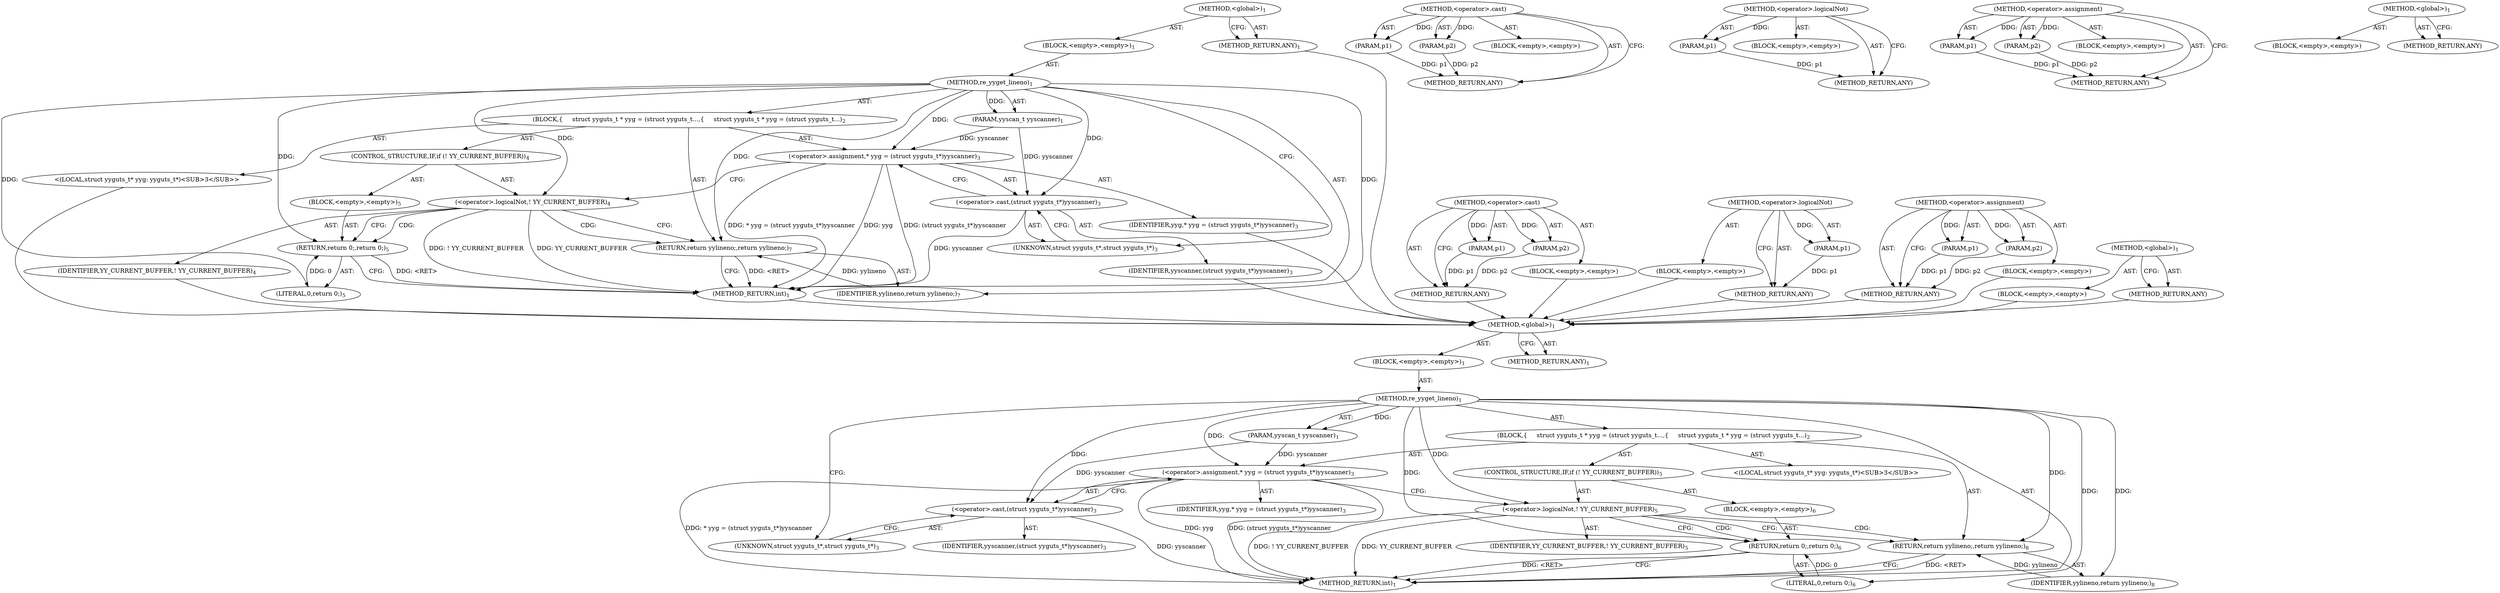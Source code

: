 digraph "&lt;global&gt;" {
vulnerable_6 [label=<(METHOD,&lt;global&gt;)<SUB>1</SUB>>];
vulnerable_7 [label=<(BLOCK,&lt;empty&gt;,&lt;empty&gt;)<SUB>1</SUB>>];
vulnerable_8 [label=<(METHOD,re_yyget_lineno)<SUB>1</SUB>>];
vulnerable_9 [label=<(PARAM,yyscan_t yyscanner)<SUB>1</SUB>>];
vulnerable_10 [label=<(BLOCK,{
     struct yyguts_t * yyg = (struct yyguts_t...,{
     struct yyguts_t * yyg = (struct yyguts_t...)<SUB>2</SUB>>];
vulnerable_11 [label="<(LOCAL,struct yyguts_t* yyg: yyguts_t*)<SUB>3</SUB>>"];
vulnerable_12 [label=<(&lt;operator&gt;.assignment,* yyg = (struct yyguts_t*)yyscanner)<SUB>3</SUB>>];
vulnerable_13 [label=<(IDENTIFIER,yyg,* yyg = (struct yyguts_t*)yyscanner)<SUB>3</SUB>>];
vulnerable_14 [label=<(&lt;operator&gt;.cast,(struct yyguts_t*)yyscanner)<SUB>3</SUB>>];
vulnerable_15 [label=<(UNKNOWN,struct yyguts_t*,struct yyguts_t*)<SUB>3</SUB>>];
vulnerable_16 [label=<(IDENTIFIER,yyscanner,(struct yyguts_t*)yyscanner)<SUB>3</SUB>>];
vulnerable_17 [label=<(CONTROL_STRUCTURE,IF,if (! YY_CURRENT_BUFFER))<SUB>4</SUB>>];
vulnerable_18 [label=<(&lt;operator&gt;.logicalNot,! YY_CURRENT_BUFFER)<SUB>4</SUB>>];
vulnerable_19 [label=<(IDENTIFIER,YY_CURRENT_BUFFER,! YY_CURRENT_BUFFER)<SUB>4</SUB>>];
vulnerable_20 [label=<(BLOCK,&lt;empty&gt;,&lt;empty&gt;)<SUB>5</SUB>>];
vulnerable_21 [label=<(RETURN,return 0;,return 0;)<SUB>5</SUB>>];
vulnerable_22 [label=<(LITERAL,0,return 0;)<SUB>5</SUB>>];
vulnerable_23 [label=<(RETURN,return yylineno;,return yylineno;)<SUB>7</SUB>>];
vulnerable_24 [label=<(IDENTIFIER,yylineno,return yylineno;)<SUB>7</SUB>>];
vulnerable_25 [label=<(METHOD_RETURN,int)<SUB>1</SUB>>];
vulnerable_27 [label=<(METHOD_RETURN,ANY)<SUB>1</SUB>>];
vulnerable_51 [label=<(METHOD,&lt;operator&gt;.cast)>];
vulnerable_52 [label=<(PARAM,p1)>];
vulnerable_53 [label=<(PARAM,p2)>];
vulnerable_54 [label=<(BLOCK,&lt;empty&gt;,&lt;empty&gt;)>];
vulnerable_55 [label=<(METHOD_RETURN,ANY)>];
vulnerable_56 [label=<(METHOD,&lt;operator&gt;.logicalNot)>];
vulnerable_57 [label=<(PARAM,p1)>];
vulnerable_58 [label=<(BLOCK,&lt;empty&gt;,&lt;empty&gt;)>];
vulnerable_59 [label=<(METHOD_RETURN,ANY)>];
vulnerable_46 [label=<(METHOD,&lt;operator&gt;.assignment)>];
vulnerable_47 [label=<(PARAM,p1)>];
vulnerable_48 [label=<(PARAM,p2)>];
vulnerable_49 [label=<(BLOCK,&lt;empty&gt;,&lt;empty&gt;)>];
vulnerable_50 [label=<(METHOD_RETURN,ANY)>];
vulnerable_40 [label=<(METHOD,&lt;global&gt;)<SUB>1</SUB>>];
vulnerable_41 [label=<(BLOCK,&lt;empty&gt;,&lt;empty&gt;)>];
vulnerable_42 [label=<(METHOD_RETURN,ANY)>];
fixed_6 [label=<(METHOD,&lt;global&gt;)<SUB>1</SUB>>];
fixed_7 [label=<(BLOCK,&lt;empty&gt;,&lt;empty&gt;)<SUB>1</SUB>>];
fixed_8 [label=<(METHOD,re_yyget_lineno)<SUB>1</SUB>>];
fixed_9 [label=<(PARAM,yyscan_t yyscanner)<SUB>1</SUB>>];
fixed_10 [label=<(BLOCK,{
     struct yyguts_t * yyg = (struct yyguts_t...,{
     struct yyguts_t * yyg = (struct yyguts_t...)<SUB>2</SUB>>];
fixed_11 [label="<(LOCAL,struct yyguts_t* yyg: yyguts_t*)<SUB>3</SUB>>"];
fixed_12 [label=<(&lt;operator&gt;.assignment,* yyg = (struct yyguts_t*)yyscanner)<SUB>3</SUB>>];
fixed_13 [label=<(IDENTIFIER,yyg,* yyg = (struct yyguts_t*)yyscanner)<SUB>3</SUB>>];
fixed_14 [label=<(&lt;operator&gt;.cast,(struct yyguts_t*)yyscanner)<SUB>3</SUB>>];
fixed_15 [label=<(UNKNOWN,struct yyguts_t*,struct yyguts_t*)<SUB>3</SUB>>];
fixed_16 [label=<(IDENTIFIER,yyscanner,(struct yyguts_t*)yyscanner)<SUB>3</SUB>>];
fixed_17 [label=<(CONTROL_STRUCTURE,IF,if (! YY_CURRENT_BUFFER))<SUB>5</SUB>>];
fixed_18 [label=<(&lt;operator&gt;.logicalNot,! YY_CURRENT_BUFFER)<SUB>5</SUB>>];
fixed_19 [label=<(IDENTIFIER,YY_CURRENT_BUFFER,! YY_CURRENT_BUFFER)<SUB>5</SUB>>];
fixed_20 [label=<(BLOCK,&lt;empty&gt;,&lt;empty&gt;)<SUB>6</SUB>>];
fixed_21 [label=<(RETURN,return 0;,return 0;)<SUB>6</SUB>>];
fixed_22 [label=<(LITERAL,0,return 0;)<SUB>6</SUB>>];
fixed_23 [label=<(RETURN,return yylineno;,return yylineno;)<SUB>8</SUB>>];
fixed_24 [label=<(IDENTIFIER,yylineno,return yylineno;)<SUB>8</SUB>>];
fixed_25 [label=<(METHOD_RETURN,int)<SUB>1</SUB>>];
fixed_27 [label=<(METHOD_RETURN,ANY)<SUB>1</SUB>>];
fixed_51 [label=<(METHOD,&lt;operator&gt;.cast)>];
fixed_52 [label=<(PARAM,p1)>];
fixed_53 [label=<(PARAM,p2)>];
fixed_54 [label=<(BLOCK,&lt;empty&gt;,&lt;empty&gt;)>];
fixed_55 [label=<(METHOD_RETURN,ANY)>];
fixed_56 [label=<(METHOD,&lt;operator&gt;.logicalNot)>];
fixed_57 [label=<(PARAM,p1)>];
fixed_58 [label=<(BLOCK,&lt;empty&gt;,&lt;empty&gt;)>];
fixed_59 [label=<(METHOD_RETURN,ANY)>];
fixed_46 [label=<(METHOD,&lt;operator&gt;.assignment)>];
fixed_47 [label=<(PARAM,p1)>];
fixed_48 [label=<(PARAM,p2)>];
fixed_49 [label=<(BLOCK,&lt;empty&gt;,&lt;empty&gt;)>];
fixed_50 [label=<(METHOD_RETURN,ANY)>];
fixed_40 [label=<(METHOD,&lt;global&gt;)<SUB>1</SUB>>];
fixed_41 [label=<(BLOCK,&lt;empty&gt;,&lt;empty&gt;)>];
fixed_42 [label=<(METHOD_RETURN,ANY)>];
vulnerable_6 -> vulnerable_7  [key=0, label="AST: "];
vulnerable_6 -> vulnerable_27  [key=0, label="AST: "];
vulnerable_6 -> vulnerable_27  [key=1, label="CFG: "];
vulnerable_7 -> vulnerable_8  [key=0, label="AST: "];
vulnerable_8 -> vulnerable_9  [key=0, label="AST: "];
vulnerable_8 -> vulnerable_9  [key=1, label="DDG: "];
vulnerable_8 -> vulnerable_10  [key=0, label="AST: "];
vulnerable_8 -> vulnerable_25  [key=0, label="AST: "];
vulnerable_8 -> vulnerable_15  [key=0, label="CFG: "];
vulnerable_8 -> vulnerable_12  [key=0, label="DDG: "];
vulnerable_8 -> vulnerable_23  [key=0, label="DDG: "];
vulnerable_8 -> vulnerable_24  [key=0, label="DDG: "];
vulnerable_8 -> vulnerable_14  [key=0, label="DDG: "];
vulnerable_8 -> vulnerable_18  [key=0, label="DDG: "];
vulnerable_8 -> vulnerable_21  [key=0, label="DDG: "];
vulnerable_8 -> vulnerable_22  [key=0, label="DDG: "];
vulnerable_9 -> vulnerable_12  [key=0, label="DDG: yyscanner"];
vulnerable_9 -> vulnerable_14  [key=0, label="DDG: yyscanner"];
vulnerable_10 -> vulnerable_11  [key=0, label="AST: "];
vulnerable_10 -> vulnerable_12  [key=0, label="AST: "];
vulnerable_10 -> vulnerable_17  [key=0, label="AST: "];
vulnerable_10 -> vulnerable_23  [key=0, label="AST: "];
vulnerable_11 -> fixed_6  [key=0];
vulnerable_12 -> vulnerable_13  [key=0, label="AST: "];
vulnerable_12 -> vulnerable_14  [key=0, label="AST: "];
vulnerable_12 -> vulnerable_18  [key=0, label="CFG: "];
vulnerable_12 -> vulnerable_25  [key=0, label="DDG: yyg"];
vulnerable_12 -> vulnerable_25  [key=1, label="DDG: (struct yyguts_t*)yyscanner"];
vulnerable_12 -> vulnerable_25  [key=2, label="DDG: * yyg = (struct yyguts_t*)yyscanner"];
vulnerable_13 -> fixed_6  [key=0];
vulnerable_14 -> vulnerable_15  [key=0, label="AST: "];
vulnerable_14 -> vulnerable_16  [key=0, label="AST: "];
vulnerable_14 -> vulnerable_12  [key=0, label="CFG: "];
vulnerable_14 -> vulnerable_25  [key=0, label="DDG: yyscanner"];
vulnerable_15 -> vulnerable_14  [key=0, label="CFG: "];
vulnerable_16 -> fixed_6  [key=0];
vulnerable_17 -> vulnerable_18  [key=0, label="AST: "];
vulnerable_17 -> vulnerable_20  [key=0, label="AST: "];
vulnerable_18 -> vulnerable_19  [key=0, label="AST: "];
vulnerable_18 -> vulnerable_21  [key=0, label="CFG: "];
vulnerable_18 -> vulnerable_21  [key=1, label="CDG: "];
vulnerable_18 -> vulnerable_23  [key=0, label="CFG: "];
vulnerable_18 -> vulnerable_23  [key=1, label="CDG: "];
vulnerable_18 -> vulnerable_25  [key=0, label="DDG: ! YY_CURRENT_BUFFER"];
vulnerable_18 -> vulnerable_25  [key=1, label="DDG: YY_CURRENT_BUFFER"];
vulnerable_19 -> fixed_6  [key=0];
vulnerable_20 -> vulnerable_21  [key=0, label="AST: "];
vulnerable_21 -> vulnerable_22  [key=0, label="AST: "];
vulnerable_21 -> vulnerable_25  [key=0, label="CFG: "];
vulnerable_21 -> vulnerable_25  [key=1, label="DDG: &lt;RET&gt;"];
vulnerable_22 -> vulnerable_21  [key=0, label="DDG: 0"];
vulnerable_23 -> vulnerable_24  [key=0, label="AST: "];
vulnerable_23 -> vulnerable_25  [key=0, label="CFG: "];
vulnerable_23 -> vulnerable_25  [key=1, label="DDG: &lt;RET&gt;"];
vulnerable_24 -> vulnerable_23  [key=0, label="DDG: yylineno"];
vulnerable_25 -> fixed_6  [key=0];
vulnerable_27 -> fixed_6  [key=0];
vulnerable_51 -> vulnerable_52  [key=0, label="AST: "];
vulnerable_51 -> vulnerable_52  [key=1, label="DDG: "];
vulnerable_51 -> vulnerable_54  [key=0, label="AST: "];
vulnerable_51 -> vulnerable_53  [key=0, label="AST: "];
vulnerable_51 -> vulnerable_53  [key=1, label="DDG: "];
vulnerable_51 -> vulnerable_55  [key=0, label="AST: "];
vulnerable_51 -> vulnerable_55  [key=1, label="CFG: "];
vulnerable_52 -> vulnerable_55  [key=0, label="DDG: p1"];
vulnerable_53 -> vulnerable_55  [key=0, label="DDG: p2"];
vulnerable_54 -> fixed_6  [key=0];
vulnerable_55 -> fixed_6  [key=0];
vulnerable_56 -> vulnerable_57  [key=0, label="AST: "];
vulnerable_56 -> vulnerable_57  [key=1, label="DDG: "];
vulnerable_56 -> vulnerable_58  [key=0, label="AST: "];
vulnerable_56 -> vulnerable_59  [key=0, label="AST: "];
vulnerable_56 -> vulnerable_59  [key=1, label="CFG: "];
vulnerable_57 -> vulnerable_59  [key=0, label="DDG: p1"];
vulnerable_58 -> fixed_6  [key=0];
vulnerable_59 -> fixed_6  [key=0];
vulnerable_46 -> vulnerable_47  [key=0, label="AST: "];
vulnerable_46 -> vulnerable_47  [key=1, label="DDG: "];
vulnerable_46 -> vulnerable_49  [key=0, label="AST: "];
vulnerable_46 -> vulnerable_48  [key=0, label="AST: "];
vulnerable_46 -> vulnerable_48  [key=1, label="DDG: "];
vulnerable_46 -> vulnerable_50  [key=0, label="AST: "];
vulnerable_46 -> vulnerable_50  [key=1, label="CFG: "];
vulnerable_47 -> vulnerable_50  [key=0, label="DDG: p1"];
vulnerable_48 -> vulnerable_50  [key=0, label="DDG: p2"];
vulnerable_49 -> fixed_6  [key=0];
vulnerable_50 -> fixed_6  [key=0];
vulnerable_40 -> vulnerable_41  [key=0, label="AST: "];
vulnerable_40 -> vulnerable_42  [key=0, label="AST: "];
vulnerable_40 -> vulnerable_42  [key=1, label="CFG: "];
vulnerable_41 -> fixed_6  [key=0];
vulnerable_42 -> fixed_6  [key=0];
fixed_6 -> fixed_7  [key=0, label="AST: "];
fixed_6 -> fixed_27  [key=0, label="AST: "];
fixed_6 -> fixed_27  [key=1, label="CFG: "];
fixed_7 -> fixed_8  [key=0, label="AST: "];
fixed_8 -> fixed_9  [key=0, label="AST: "];
fixed_8 -> fixed_9  [key=1, label="DDG: "];
fixed_8 -> fixed_10  [key=0, label="AST: "];
fixed_8 -> fixed_25  [key=0, label="AST: "];
fixed_8 -> fixed_15  [key=0, label="CFG: "];
fixed_8 -> fixed_12  [key=0, label="DDG: "];
fixed_8 -> fixed_23  [key=0, label="DDG: "];
fixed_8 -> fixed_24  [key=0, label="DDG: "];
fixed_8 -> fixed_14  [key=0, label="DDG: "];
fixed_8 -> fixed_18  [key=0, label="DDG: "];
fixed_8 -> fixed_21  [key=0, label="DDG: "];
fixed_8 -> fixed_22  [key=0, label="DDG: "];
fixed_9 -> fixed_12  [key=0, label="DDG: yyscanner"];
fixed_9 -> fixed_14  [key=0, label="DDG: yyscanner"];
fixed_10 -> fixed_11  [key=0, label="AST: "];
fixed_10 -> fixed_12  [key=0, label="AST: "];
fixed_10 -> fixed_17  [key=0, label="AST: "];
fixed_10 -> fixed_23  [key=0, label="AST: "];
fixed_12 -> fixed_13  [key=0, label="AST: "];
fixed_12 -> fixed_14  [key=0, label="AST: "];
fixed_12 -> fixed_18  [key=0, label="CFG: "];
fixed_12 -> fixed_25  [key=0, label="DDG: yyg"];
fixed_12 -> fixed_25  [key=1, label="DDG: (struct yyguts_t*)yyscanner"];
fixed_12 -> fixed_25  [key=2, label="DDG: * yyg = (struct yyguts_t*)yyscanner"];
fixed_14 -> fixed_15  [key=0, label="AST: "];
fixed_14 -> fixed_16  [key=0, label="AST: "];
fixed_14 -> fixed_12  [key=0, label="CFG: "];
fixed_14 -> fixed_25  [key=0, label="DDG: yyscanner"];
fixed_15 -> fixed_14  [key=0, label="CFG: "];
fixed_17 -> fixed_18  [key=0, label="AST: "];
fixed_17 -> fixed_20  [key=0, label="AST: "];
fixed_18 -> fixed_19  [key=0, label="AST: "];
fixed_18 -> fixed_21  [key=0, label="CFG: "];
fixed_18 -> fixed_21  [key=1, label="CDG: "];
fixed_18 -> fixed_23  [key=0, label="CFG: "];
fixed_18 -> fixed_23  [key=1, label="CDG: "];
fixed_18 -> fixed_25  [key=0, label="DDG: ! YY_CURRENT_BUFFER"];
fixed_18 -> fixed_25  [key=1, label="DDG: YY_CURRENT_BUFFER"];
fixed_20 -> fixed_21  [key=0, label="AST: "];
fixed_21 -> fixed_22  [key=0, label="AST: "];
fixed_21 -> fixed_25  [key=0, label="CFG: "];
fixed_21 -> fixed_25  [key=1, label="DDG: &lt;RET&gt;"];
fixed_22 -> fixed_21  [key=0, label="DDG: 0"];
fixed_23 -> fixed_24  [key=0, label="AST: "];
fixed_23 -> fixed_25  [key=0, label="CFG: "];
fixed_23 -> fixed_25  [key=1, label="DDG: &lt;RET&gt;"];
fixed_24 -> fixed_23  [key=0, label="DDG: yylineno"];
fixed_51 -> fixed_52  [key=0, label="AST: "];
fixed_51 -> fixed_52  [key=1, label="DDG: "];
fixed_51 -> fixed_54  [key=0, label="AST: "];
fixed_51 -> fixed_53  [key=0, label="AST: "];
fixed_51 -> fixed_53  [key=1, label="DDG: "];
fixed_51 -> fixed_55  [key=0, label="AST: "];
fixed_51 -> fixed_55  [key=1, label="CFG: "];
fixed_52 -> fixed_55  [key=0, label="DDG: p1"];
fixed_53 -> fixed_55  [key=0, label="DDG: p2"];
fixed_56 -> fixed_57  [key=0, label="AST: "];
fixed_56 -> fixed_57  [key=1, label="DDG: "];
fixed_56 -> fixed_58  [key=0, label="AST: "];
fixed_56 -> fixed_59  [key=0, label="AST: "];
fixed_56 -> fixed_59  [key=1, label="CFG: "];
fixed_57 -> fixed_59  [key=0, label="DDG: p1"];
fixed_46 -> fixed_47  [key=0, label="AST: "];
fixed_46 -> fixed_47  [key=1, label="DDG: "];
fixed_46 -> fixed_49  [key=0, label="AST: "];
fixed_46 -> fixed_48  [key=0, label="AST: "];
fixed_46 -> fixed_48  [key=1, label="DDG: "];
fixed_46 -> fixed_50  [key=0, label="AST: "];
fixed_46 -> fixed_50  [key=1, label="CFG: "];
fixed_47 -> fixed_50  [key=0, label="DDG: p1"];
fixed_48 -> fixed_50  [key=0, label="DDG: p2"];
fixed_40 -> fixed_41  [key=0, label="AST: "];
fixed_40 -> fixed_42  [key=0, label="AST: "];
fixed_40 -> fixed_42  [key=1, label="CFG: "];
}
